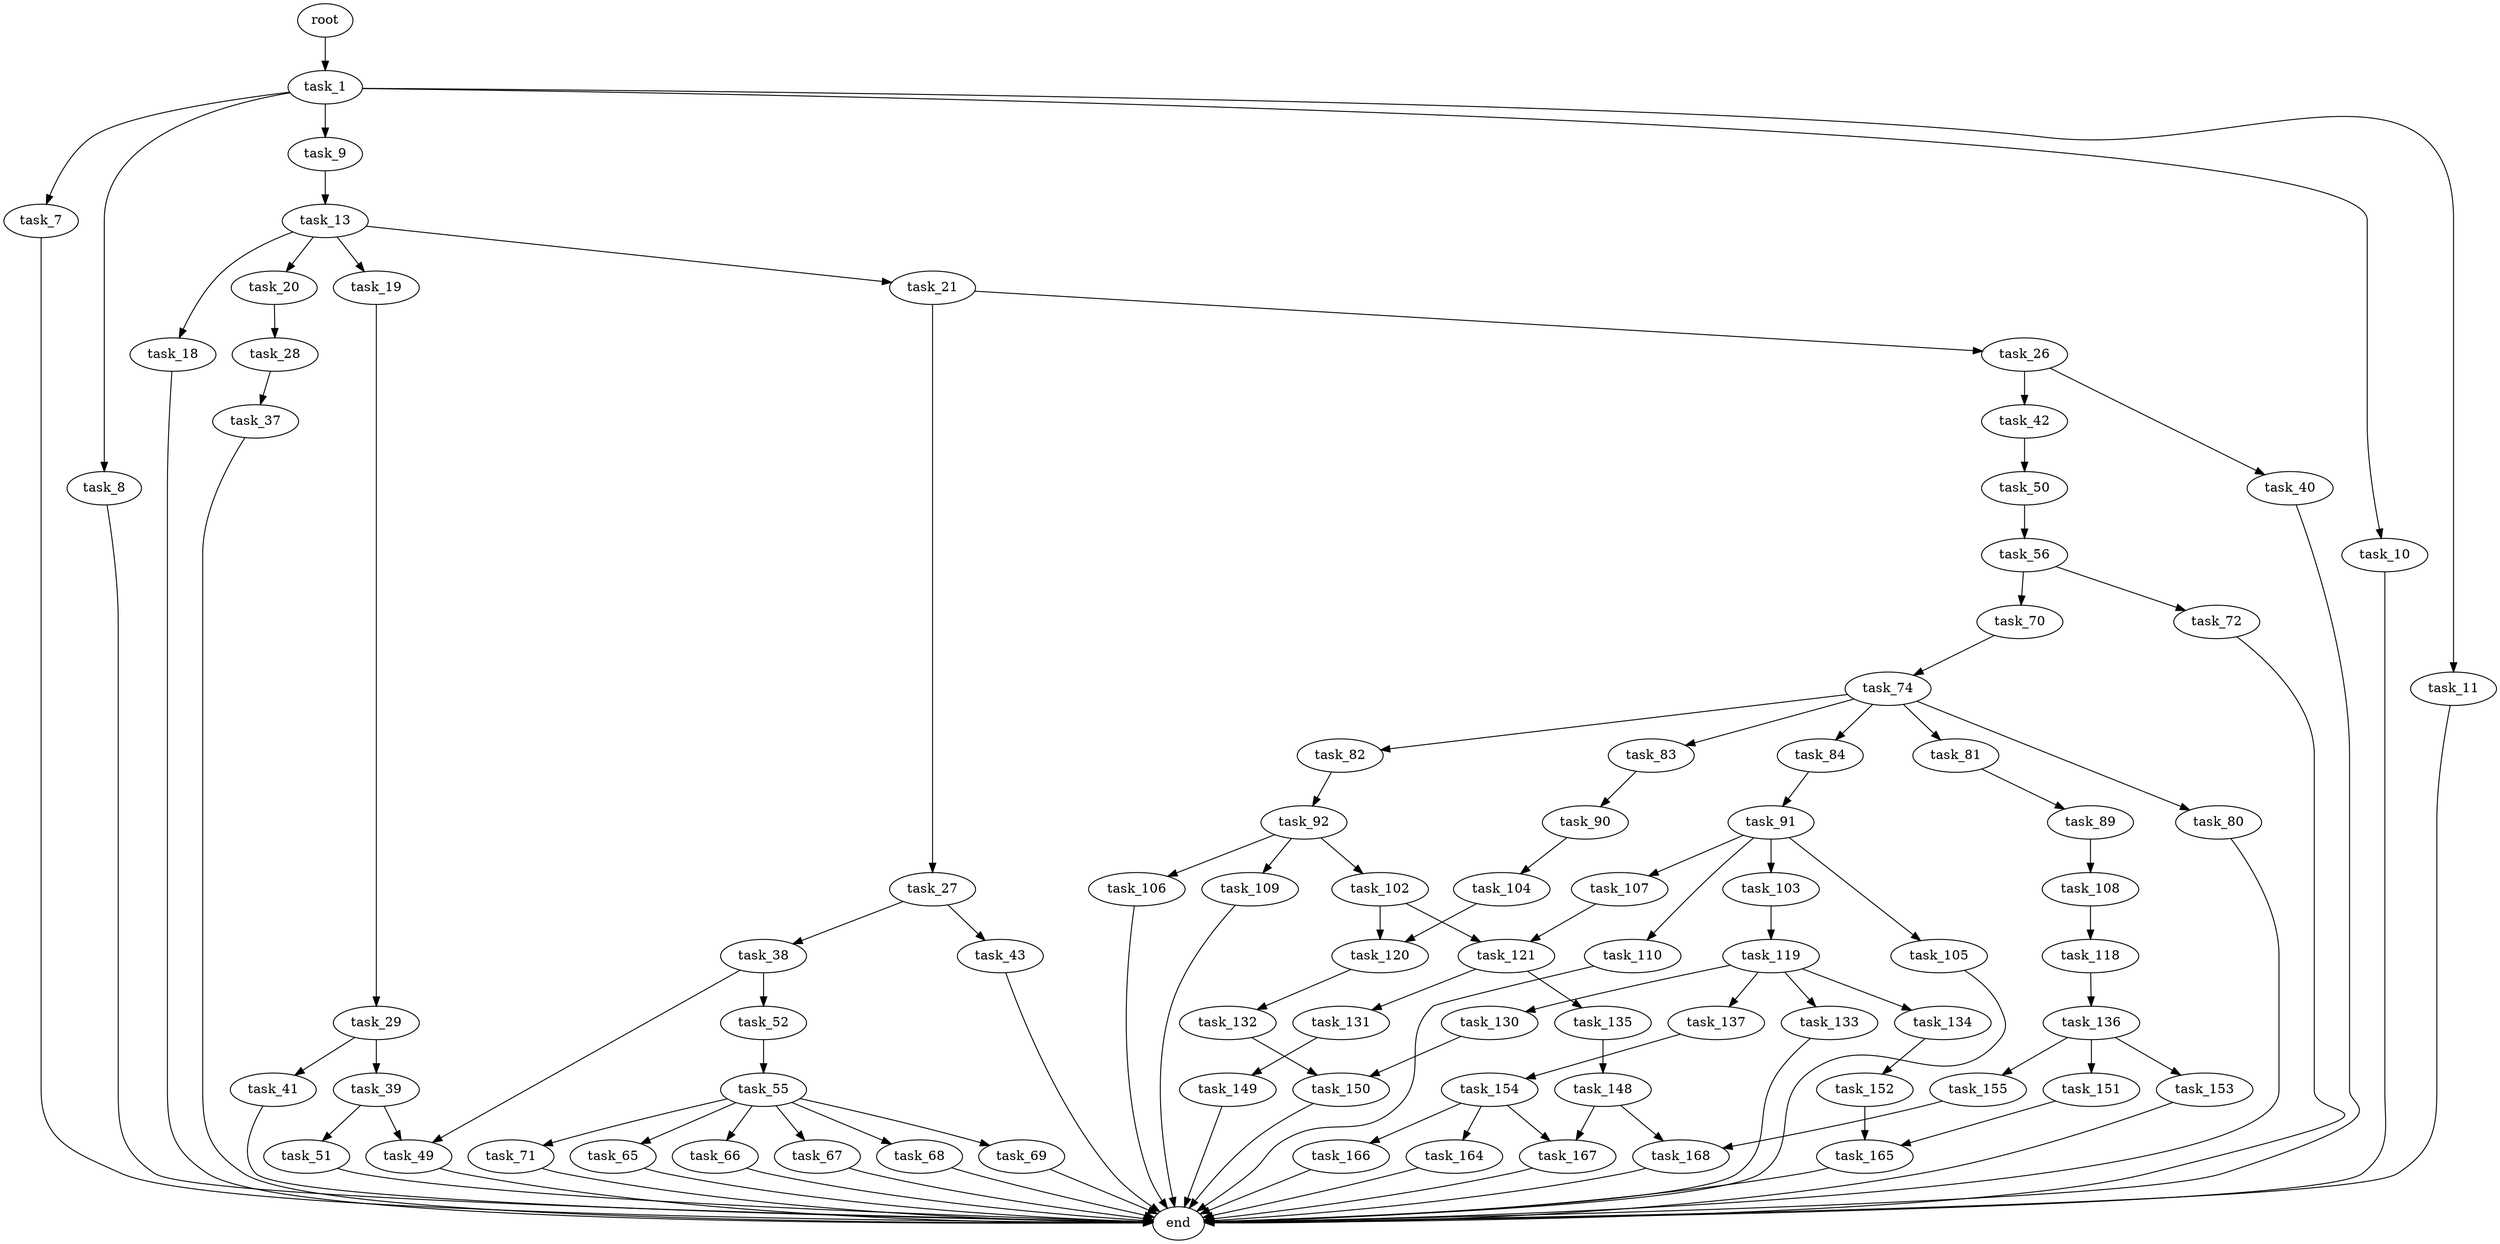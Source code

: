 digraph G {
  root [size="0.000000"];
  task_1 [size="140165221883.000000"];
  task_7 [size="545901688642.000000"];
  task_8 [size="28991029248.000000"];
  task_9 [size="220759250949.000000"];
  task_10 [size="817808800036.000000"];
  task_11 [size="712373688212.000000"];
  task_13 [size="908661432041.000000"];
  task_18 [size="30819605885.000000"];
  task_19 [size="68719476736.000000"];
  task_20 [size="8878517234.000000"];
  task_21 [size="4033352423.000000"];
  task_26 [size="937391344.000000"];
  task_27 [size="381187312945.000000"];
  task_28 [size="483245309292.000000"];
  task_29 [size="549755813888.000000"];
  task_37 [size="28991029248.000000"];
  task_38 [size="549755813888.000000"];
  task_39 [size="173148080964.000000"];
  task_40 [size="154638360615.000000"];
  task_41 [size="41239540104.000000"];
  task_42 [size="231928233984.000000"];
  task_43 [size="68719476736.000000"];
  task_49 [size="1073741824000.000000"];
  task_50 [size="37473553042.000000"];
  task_51 [size="6239550594.000000"];
  task_52 [size="11796635704.000000"];
  task_55 [size="2712308399.000000"];
  task_56 [size="198733520406.000000"];
  task_65 [size="67365305441.000000"];
  task_66 [size="782757789696.000000"];
  task_67 [size="8642164086.000000"];
  task_68 [size="68719476736.000000"];
  task_69 [size="260827962875.000000"];
  task_70 [size="726358592179.000000"];
  task_71 [size="134217728000.000000"];
  task_72 [size="113199208930.000000"];
  task_74 [size="18428995853.000000"];
  task_80 [size="249883842310.000000"];
  task_81 [size="1857174445.000000"];
  task_82 [size="212152057471.000000"];
  task_83 [size="6747903010.000000"];
  task_84 [size="39668638114.000000"];
  task_89 [size="31638912340.000000"];
  task_90 [size="32210836364.000000"];
  task_91 [size="386668431132.000000"];
  task_92 [size="1028806773.000000"];
  task_102 [size="78220908488.000000"];
  task_103 [size="8589934592.000000"];
  task_104 [size="15919835902.000000"];
  task_105 [size="2756789069.000000"];
  task_106 [size="17124061276.000000"];
  task_107 [size="162204331772.000000"];
  task_108 [size="1182012166.000000"];
  task_109 [size="8589934592.000000"];
  task_110 [size="150976231491.000000"];
  task_118 [size="1073741824000.000000"];
  task_119 [size="262165935036.000000"];
  task_120 [size="1073741824000.000000"];
  task_121 [size="231928233984.000000"];
  task_130 [size="38211397834.000000"];
  task_131 [size="68719476736.000000"];
  task_132 [size="8589934592.000000"];
  task_133 [size="205636559732.000000"];
  task_134 [size="1073741824000.000000"];
  task_135 [size="4589632772.000000"];
  task_136 [size="24906278888.000000"];
  task_137 [size="8589934592.000000"];
  task_148 [size="12760753339.000000"];
  task_149 [size="14048021518.000000"];
  task_150 [size="68719476736.000000"];
  task_151 [size="3382235179.000000"];
  task_152 [size="20076542385.000000"];
  task_153 [size="786932040870.000000"];
  task_154 [size="475827301515.000000"];
  task_155 [size="9550991132.000000"];
  task_164 [size="68719476736.000000"];
  task_165 [size="10110259801.000000"];
  task_166 [size="134217728000.000000"];
  task_167 [size="95706393111.000000"];
  task_168 [size="782757789696.000000"];
  end [size="0.000000"];

  root -> task_1 [size="1.000000"];
  task_1 -> task_7 [size="209715200.000000"];
  task_1 -> task_8 [size="209715200.000000"];
  task_1 -> task_9 [size="209715200.000000"];
  task_1 -> task_10 [size="209715200.000000"];
  task_1 -> task_11 [size="209715200.000000"];
  task_7 -> end [size="1.000000"];
  task_8 -> end [size="1.000000"];
  task_9 -> task_13 [size="209715200.000000"];
  task_10 -> end [size="1.000000"];
  task_11 -> end [size="1.000000"];
  task_13 -> task_18 [size="838860800.000000"];
  task_13 -> task_19 [size="838860800.000000"];
  task_13 -> task_20 [size="838860800.000000"];
  task_13 -> task_21 [size="838860800.000000"];
  task_18 -> end [size="1.000000"];
  task_19 -> task_29 [size="134217728.000000"];
  task_20 -> task_28 [size="209715200.000000"];
  task_21 -> task_26 [size="75497472.000000"];
  task_21 -> task_27 [size="75497472.000000"];
  task_26 -> task_40 [size="33554432.000000"];
  task_26 -> task_42 [size="33554432.000000"];
  task_27 -> task_38 [size="536870912.000000"];
  task_27 -> task_43 [size="536870912.000000"];
  task_28 -> task_37 [size="838860800.000000"];
  task_29 -> task_39 [size="536870912.000000"];
  task_29 -> task_41 [size="536870912.000000"];
  task_37 -> end [size="1.000000"];
  task_38 -> task_49 [size="536870912.000000"];
  task_38 -> task_52 [size="536870912.000000"];
  task_39 -> task_49 [size="134217728.000000"];
  task_39 -> task_51 [size="134217728.000000"];
  task_40 -> end [size="1.000000"];
  task_41 -> end [size="1.000000"];
  task_42 -> task_50 [size="301989888.000000"];
  task_43 -> end [size="1.000000"];
  task_49 -> end [size="1.000000"];
  task_50 -> task_56 [size="33554432.000000"];
  task_51 -> end [size="1.000000"];
  task_52 -> task_55 [size="411041792.000000"];
  task_55 -> task_65 [size="209715200.000000"];
  task_55 -> task_66 [size="209715200.000000"];
  task_55 -> task_67 [size="209715200.000000"];
  task_55 -> task_68 [size="209715200.000000"];
  task_55 -> task_69 [size="209715200.000000"];
  task_55 -> task_71 [size="209715200.000000"];
  task_56 -> task_70 [size="209715200.000000"];
  task_56 -> task_72 [size="209715200.000000"];
  task_65 -> end [size="1.000000"];
  task_66 -> end [size="1.000000"];
  task_67 -> end [size="1.000000"];
  task_68 -> end [size="1.000000"];
  task_69 -> end [size="1.000000"];
  task_70 -> task_74 [size="536870912.000000"];
  task_71 -> end [size="1.000000"];
  task_72 -> end [size="1.000000"];
  task_74 -> task_80 [size="301989888.000000"];
  task_74 -> task_81 [size="301989888.000000"];
  task_74 -> task_82 [size="301989888.000000"];
  task_74 -> task_83 [size="301989888.000000"];
  task_74 -> task_84 [size="301989888.000000"];
  task_80 -> end [size="1.000000"];
  task_81 -> task_89 [size="33554432.000000"];
  task_82 -> task_92 [size="411041792.000000"];
  task_83 -> task_90 [size="33554432.000000"];
  task_84 -> task_91 [size="75497472.000000"];
  task_89 -> task_108 [size="679477248.000000"];
  task_90 -> task_104 [size="134217728.000000"];
  task_91 -> task_103 [size="411041792.000000"];
  task_91 -> task_105 [size="411041792.000000"];
  task_91 -> task_107 [size="411041792.000000"];
  task_91 -> task_110 [size="411041792.000000"];
  task_92 -> task_102 [size="75497472.000000"];
  task_92 -> task_106 [size="75497472.000000"];
  task_92 -> task_109 [size="75497472.000000"];
  task_102 -> task_120 [size="301989888.000000"];
  task_102 -> task_121 [size="301989888.000000"];
  task_103 -> task_119 [size="33554432.000000"];
  task_104 -> task_120 [size="411041792.000000"];
  task_105 -> end [size="1.000000"];
  task_106 -> end [size="1.000000"];
  task_107 -> task_121 [size="679477248.000000"];
  task_108 -> task_118 [size="75497472.000000"];
  task_109 -> end [size="1.000000"];
  task_110 -> end [size="1.000000"];
  task_118 -> task_136 [size="838860800.000000"];
  task_119 -> task_130 [size="209715200.000000"];
  task_119 -> task_133 [size="209715200.000000"];
  task_119 -> task_134 [size="209715200.000000"];
  task_119 -> task_137 [size="209715200.000000"];
  task_120 -> task_132 [size="838860800.000000"];
  task_121 -> task_131 [size="301989888.000000"];
  task_121 -> task_135 [size="301989888.000000"];
  task_130 -> task_150 [size="838860800.000000"];
  task_131 -> task_149 [size="134217728.000000"];
  task_132 -> task_150 [size="33554432.000000"];
  task_133 -> end [size="1.000000"];
  task_134 -> task_152 [size="838860800.000000"];
  task_135 -> task_148 [size="75497472.000000"];
  task_136 -> task_151 [size="679477248.000000"];
  task_136 -> task_153 [size="679477248.000000"];
  task_136 -> task_155 [size="679477248.000000"];
  task_137 -> task_154 [size="33554432.000000"];
  task_148 -> task_167 [size="33554432.000000"];
  task_148 -> task_168 [size="33554432.000000"];
  task_149 -> end [size="1.000000"];
  task_150 -> end [size="1.000000"];
  task_151 -> task_165 [size="209715200.000000"];
  task_152 -> task_165 [size="838860800.000000"];
  task_153 -> end [size="1.000000"];
  task_154 -> task_164 [size="679477248.000000"];
  task_154 -> task_166 [size="679477248.000000"];
  task_154 -> task_167 [size="679477248.000000"];
  task_155 -> task_168 [size="209715200.000000"];
  task_164 -> end [size="1.000000"];
  task_165 -> end [size="1.000000"];
  task_166 -> end [size="1.000000"];
  task_167 -> end [size="1.000000"];
  task_168 -> end [size="1.000000"];
}
